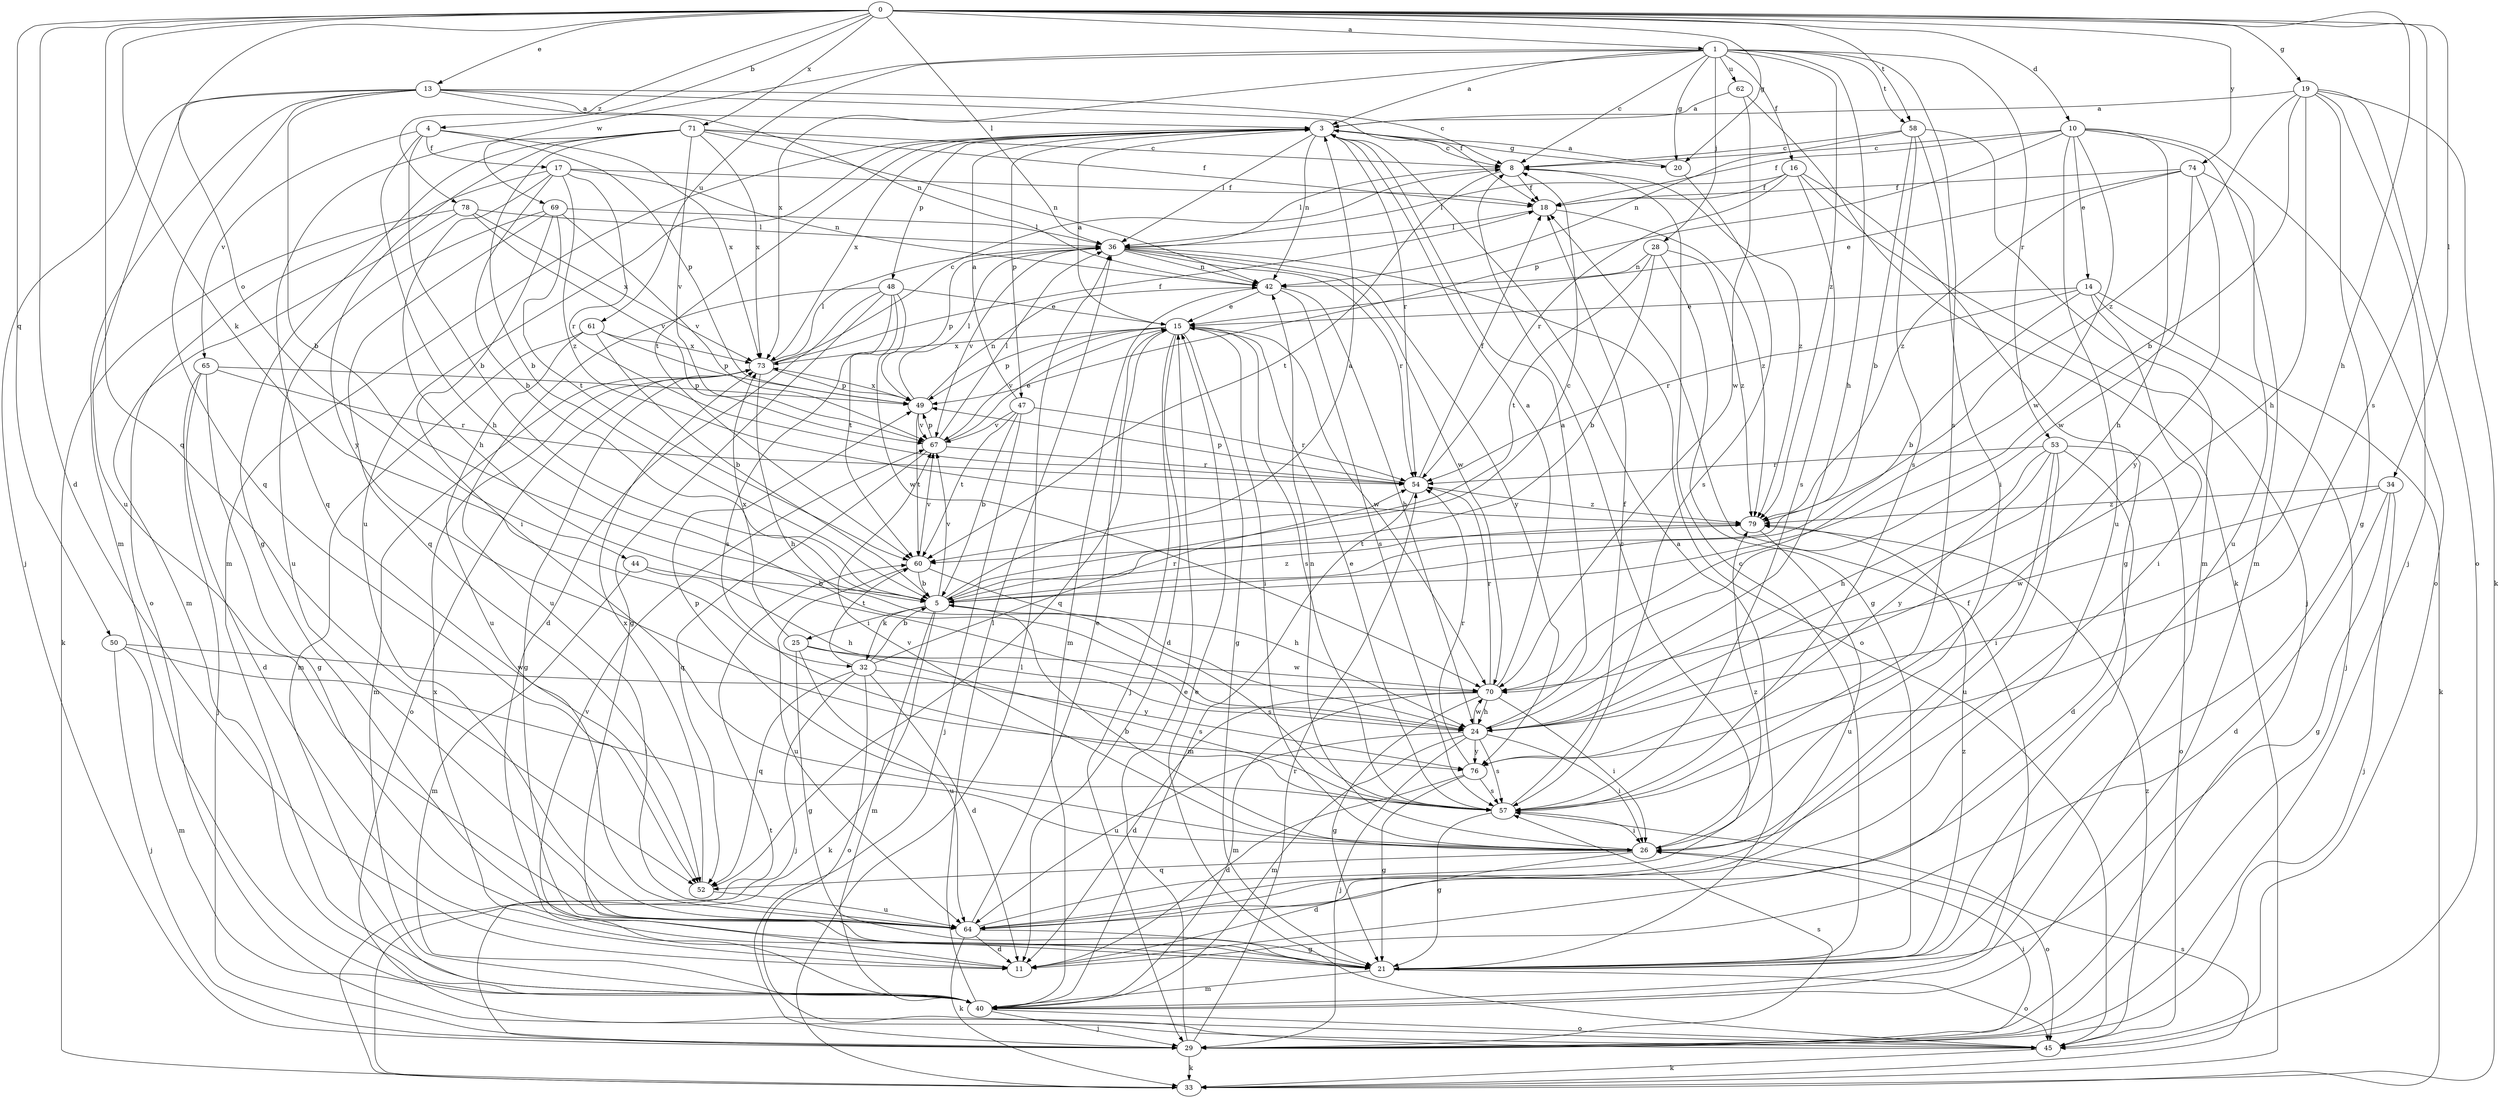 strict digraph  {
0;
1;
3;
4;
5;
8;
10;
11;
13;
14;
15;
16;
17;
18;
19;
20;
21;
24;
25;
26;
28;
29;
32;
33;
34;
36;
40;
42;
44;
45;
47;
48;
49;
50;
52;
53;
54;
57;
58;
60;
61;
62;
64;
65;
67;
69;
70;
71;
73;
74;
76;
78;
79;
0 -> 1  [label=a];
0 -> 4  [label=b];
0 -> 10  [label=d];
0 -> 11  [label=d];
0 -> 13  [label=e];
0 -> 19  [label=g];
0 -> 20  [label=g];
0 -> 24  [label=h];
0 -> 32  [label=k];
0 -> 34  [label=l];
0 -> 36  [label=l];
0 -> 44  [label=o];
0 -> 50  [label=q];
0 -> 52  [label=q];
0 -> 57  [label=s];
0 -> 58  [label=t];
0 -> 71  [label=x];
0 -> 74  [label=y];
0 -> 78  [label=z];
1 -> 3  [label=a];
1 -> 8  [label=c];
1 -> 16  [label=f];
1 -> 20  [label=g];
1 -> 24  [label=h];
1 -> 28  [label=j];
1 -> 53  [label=r];
1 -> 57  [label=s];
1 -> 58  [label=t];
1 -> 61  [label=u];
1 -> 62  [label=u];
1 -> 69  [label=w];
1 -> 73  [label=x];
1 -> 79  [label=z];
3 -> 8  [label=c];
3 -> 20  [label=g];
3 -> 36  [label=l];
3 -> 40  [label=m];
3 -> 42  [label=n];
3 -> 47  [label=p];
3 -> 48  [label=p];
3 -> 54  [label=r];
3 -> 60  [label=t];
3 -> 64  [label=u];
3 -> 73  [label=x];
4 -> 5  [label=b];
4 -> 17  [label=f];
4 -> 24  [label=h];
4 -> 49  [label=p];
4 -> 65  [label=v];
4 -> 73  [label=x];
5 -> 3  [label=a];
5 -> 8  [label=c];
5 -> 25  [label=i];
5 -> 32  [label=k];
5 -> 33  [label=k];
5 -> 40  [label=m];
5 -> 57  [label=s];
5 -> 67  [label=v];
5 -> 79  [label=z];
8 -> 18  [label=f];
8 -> 36  [label=l];
8 -> 60  [label=t];
8 -> 79  [label=z];
10 -> 8  [label=c];
10 -> 14  [label=e];
10 -> 18  [label=f];
10 -> 24  [label=h];
10 -> 40  [label=m];
10 -> 45  [label=o];
10 -> 49  [label=p];
10 -> 64  [label=u];
10 -> 70  [label=w];
11 -> 67  [label=v];
13 -> 3  [label=a];
13 -> 5  [label=b];
13 -> 8  [label=c];
13 -> 18  [label=f];
13 -> 29  [label=j];
13 -> 40  [label=m];
13 -> 42  [label=n];
13 -> 52  [label=q];
13 -> 64  [label=u];
14 -> 5  [label=b];
14 -> 15  [label=e];
14 -> 26  [label=i];
14 -> 29  [label=j];
14 -> 33  [label=k];
14 -> 54  [label=r];
15 -> 3  [label=a];
15 -> 11  [label=d];
15 -> 21  [label=g];
15 -> 26  [label=i];
15 -> 29  [label=j];
15 -> 49  [label=p];
15 -> 52  [label=q];
15 -> 57  [label=s];
15 -> 67  [label=v];
15 -> 70  [label=w];
15 -> 73  [label=x];
16 -> 18  [label=f];
16 -> 21  [label=g];
16 -> 29  [label=j];
16 -> 36  [label=l];
16 -> 54  [label=r];
16 -> 57  [label=s];
17 -> 5  [label=b];
17 -> 18  [label=f];
17 -> 24  [label=h];
17 -> 42  [label=n];
17 -> 45  [label=o];
17 -> 54  [label=r];
17 -> 79  [label=z];
18 -> 36  [label=l];
18 -> 79  [label=z];
19 -> 3  [label=a];
19 -> 5  [label=b];
19 -> 21  [label=g];
19 -> 24  [label=h];
19 -> 29  [label=j];
19 -> 33  [label=k];
19 -> 45  [label=o];
19 -> 79  [label=z];
20 -> 3  [label=a];
20 -> 57  [label=s];
21 -> 3  [label=a];
21 -> 8  [label=c];
21 -> 40  [label=m];
21 -> 45  [label=o];
21 -> 79  [label=z];
24 -> 3  [label=a];
24 -> 26  [label=i];
24 -> 29  [label=j];
24 -> 40  [label=m];
24 -> 57  [label=s];
24 -> 64  [label=u];
24 -> 70  [label=w];
24 -> 76  [label=y];
25 -> 21  [label=g];
25 -> 57  [label=s];
25 -> 64  [label=u];
25 -> 70  [label=w];
25 -> 73  [label=x];
26 -> 5  [label=b];
26 -> 11  [label=d];
26 -> 42  [label=n];
26 -> 45  [label=o];
26 -> 52  [label=q];
26 -> 67  [label=v];
26 -> 79  [label=z];
28 -> 5  [label=b];
28 -> 21  [label=g];
28 -> 42  [label=n];
28 -> 60  [label=t];
28 -> 79  [label=z];
29 -> 15  [label=e];
29 -> 26  [label=i];
29 -> 33  [label=k];
29 -> 54  [label=r];
29 -> 57  [label=s];
32 -> 5  [label=b];
32 -> 11  [label=d];
32 -> 29  [label=j];
32 -> 45  [label=o];
32 -> 52  [label=q];
32 -> 54  [label=r];
32 -> 60  [label=t];
32 -> 76  [label=y];
33 -> 36  [label=l];
33 -> 57  [label=s];
33 -> 60  [label=t];
34 -> 11  [label=d];
34 -> 21  [label=g];
34 -> 29  [label=j];
34 -> 70  [label=w];
34 -> 79  [label=z];
36 -> 42  [label=n];
36 -> 45  [label=o];
36 -> 49  [label=p];
36 -> 54  [label=r];
36 -> 67  [label=v];
36 -> 70  [label=w];
36 -> 76  [label=y];
40 -> 18  [label=f];
40 -> 29  [label=j];
40 -> 36  [label=l];
40 -> 45  [label=o];
40 -> 73  [label=x];
42 -> 15  [label=e];
42 -> 24  [label=h];
42 -> 40  [label=m];
42 -> 57  [label=s];
44 -> 5  [label=b];
44 -> 24  [label=h];
44 -> 40  [label=m];
45 -> 15  [label=e];
45 -> 33  [label=k];
45 -> 79  [label=z];
47 -> 3  [label=a];
47 -> 5  [label=b];
47 -> 29  [label=j];
47 -> 54  [label=r];
47 -> 60  [label=t];
47 -> 67  [label=v];
48 -> 11  [label=d];
48 -> 15  [label=e];
48 -> 21  [label=g];
48 -> 57  [label=s];
48 -> 60  [label=t];
48 -> 64  [label=u];
48 -> 70  [label=w];
49 -> 36  [label=l];
49 -> 42  [label=n];
49 -> 60  [label=t];
49 -> 67  [label=v];
49 -> 73  [label=x];
50 -> 26  [label=i];
50 -> 29  [label=j];
50 -> 40  [label=m];
50 -> 70  [label=w];
52 -> 64  [label=u];
52 -> 73  [label=x];
53 -> 11  [label=d];
53 -> 24  [label=h];
53 -> 26  [label=i];
53 -> 45  [label=o];
53 -> 54  [label=r];
53 -> 64  [label=u];
53 -> 76  [label=y];
54 -> 18  [label=f];
54 -> 40  [label=m];
54 -> 49  [label=p];
54 -> 79  [label=z];
57 -> 15  [label=e];
57 -> 18  [label=f];
57 -> 21  [label=g];
57 -> 26  [label=i];
57 -> 49  [label=p];
58 -> 5  [label=b];
58 -> 8  [label=c];
58 -> 26  [label=i];
58 -> 40  [label=m];
58 -> 42  [label=n];
58 -> 57  [label=s];
60 -> 5  [label=b];
60 -> 24  [label=h];
60 -> 64  [label=u];
60 -> 67  [label=v];
61 -> 5  [label=b];
61 -> 40  [label=m];
61 -> 49  [label=p];
61 -> 64  [label=u];
61 -> 73  [label=x];
62 -> 3  [label=a];
62 -> 33  [label=k];
62 -> 70  [label=w];
64 -> 8  [label=c];
64 -> 11  [label=d];
64 -> 15  [label=e];
64 -> 21  [label=g];
64 -> 33  [label=k];
65 -> 11  [label=d];
65 -> 21  [label=g];
65 -> 29  [label=j];
65 -> 49  [label=p];
65 -> 54  [label=r];
67 -> 15  [label=e];
67 -> 36  [label=l];
67 -> 49  [label=p];
67 -> 52  [label=q];
67 -> 54  [label=r];
69 -> 26  [label=i];
69 -> 36  [label=l];
69 -> 52  [label=q];
69 -> 60  [label=t];
69 -> 64  [label=u];
69 -> 67  [label=v];
70 -> 3  [label=a];
70 -> 11  [label=d];
70 -> 21  [label=g];
70 -> 24  [label=h];
70 -> 26  [label=i];
70 -> 40  [label=m];
70 -> 54  [label=r];
71 -> 5  [label=b];
71 -> 8  [label=c];
71 -> 18  [label=f];
71 -> 21  [label=g];
71 -> 42  [label=n];
71 -> 52  [label=q];
71 -> 67  [label=v];
71 -> 73  [label=x];
71 -> 76  [label=y];
73 -> 8  [label=c];
73 -> 18  [label=f];
73 -> 21  [label=g];
73 -> 24  [label=h];
73 -> 36  [label=l];
73 -> 40  [label=m];
73 -> 45  [label=o];
73 -> 49  [label=p];
74 -> 15  [label=e];
74 -> 18  [label=f];
74 -> 64  [label=u];
74 -> 70  [label=w];
74 -> 76  [label=y];
74 -> 79  [label=z];
76 -> 11  [label=d];
76 -> 21  [label=g];
76 -> 54  [label=r];
76 -> 57  [label=s];
78 -> 33  [label=k];
78 -> 36  [label=l];
78 -> 40  [label=m];
78 -> 67  [label=v];
78 -> 73  [label=x];
79 -> 60  [label=t];
79 -> 64  [label=u];
}
